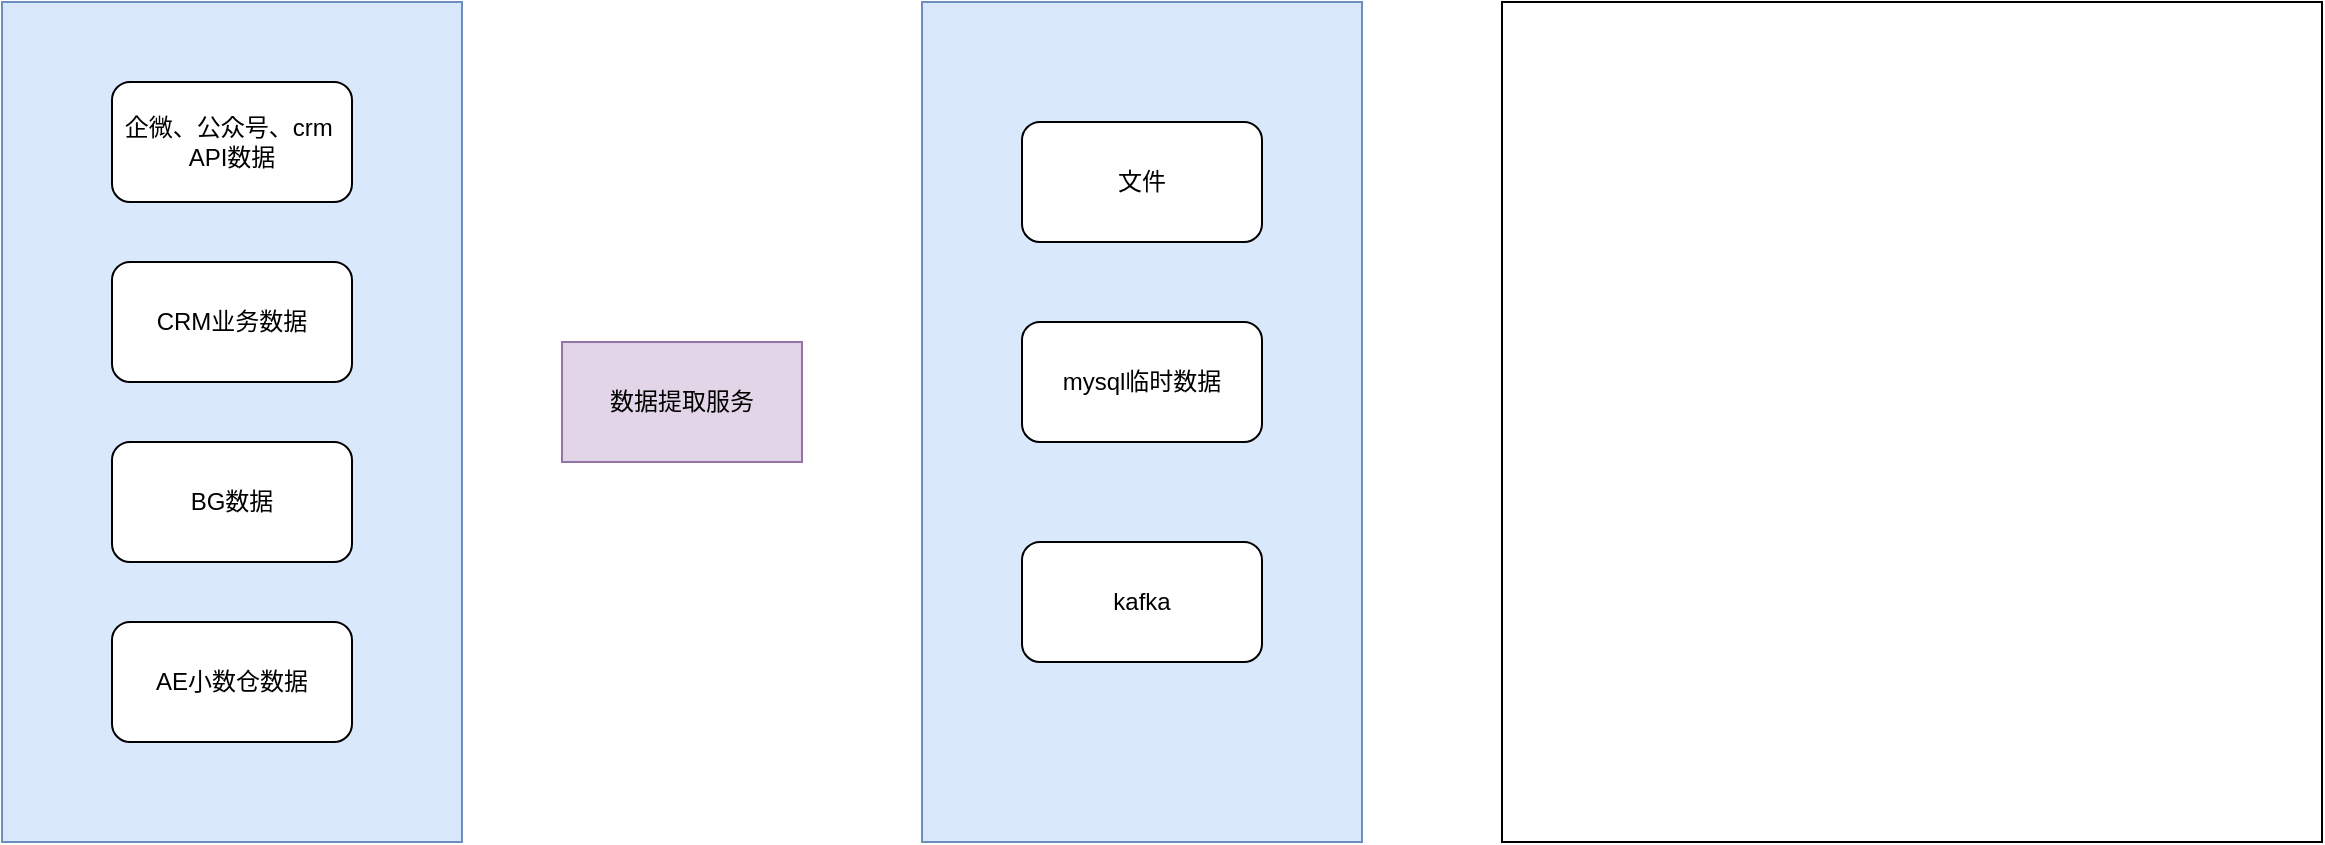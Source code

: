 <mxfile version="23.1.6" type="github">
  <diagram name="第 1 页" id="c-7c_1tNbE0PKbpdtI3S">
    <mxGraphModel dx="1029" dy="574" grid="1" gridSize="10" guides="1" tooltips="1" connect="1" arrows="1" fold="1" page="1" pageScale="1" pageWidth="1700" pageHeight="1100" math="0" shadow="0">
      <root>
        <mxCell id="0" />
        <mxCell id="1" parent="0" />
        <mxCell id="UIdJtbCAdwfRkpfuNcCa-1" value="" style="rounded=0;whiteSpace=wrap;html=1;fillColor=#dae8fc;strokeColor=#6c8ebf;" vertex="1" parent="1">
          <mxGeometry x="100" y="150" width="230" height="420" as="geometry" />
        </mxCell>
        <mxCell id="UIdJtbCAdwfRkpfuNcCa-2" value="企微、公众号、crm&amp;nbsp; API数据" style="rounded=1;whiteSpace=wrap;html=1;" vertex="1" parent="1">
          <mxGeometry x="155" y="190" width="120" height="60" as="geometry" />
        </mxCell>
        <mxCell id="UIdJtbCAdwfRkpfuNcCa-3" value="AE小数仓数据" style="rounded=1;whiteSpace=wrap;html=1;" vertex="1" parent="1">
          <mxGeometry x="155" y="460" width="120" height="60" as="geometry" />
        </mxCell>
        <mxCell id="UIdJtbCAdwfRkpfuNcCa-4" value="BG数据" style="rounded=1;whiteSpace=wrap;html=1;" vertex="1" parent="1">
          <mxGeometry x="155" y="370" width="120" height="60" as="geometry" />
        </mxCell>
        <mxCell id="UIdJtbCAdwfRkpfuNcCa-5" value="CRM业务数据" style="rounded=1;whiteSpace=wrap;html=1;" vertex="1" parent="1">
          <mxGeometry x="155" y="280" width="120" height="60" as="geometry" />
        </mxCell>
        <mxCell id="UIdJtbCAdwfRkpfuNcCa-8" value="数据提取服务" style="rounded=0;whiteSpace=wrap;html=1;fillColor=#e1d5e7;strokeColor=#9673a6;" vertex="1" parent="1">
          <mxGeometry x="380" y="320" width="120" height="60" as="geometry" />
        </mxCell>
        <mxCell id="UIdJtbCAdwfRkpfuNcCa-9" value="" style="rounded=0;whiteSpace=wrap;html=1;fillColor=#dae8fc;strokeColor=#6c8ebf;" vertex="1" parent="1">
          <mxGeometry x="560" y="150" width="220" height="420" as="geometry" />
        </mxCell>
        <mxCell id="UIdJtbCAdwfRkpfuNcCa-10" value="文件" style="rounded=1;whiteSpace=wrap;html=1;" vertex="1" parent="1">
          <mxGeometry x="610" y="210" width="120" height="60" as="geometry" />
        </mxCell>
        <mxCell id="UIdJtbCAdwfRkpfuNcCa-11" value="mysql临时数据" style="rounded=1;whiteSpace=wrap;html=1;" vertex="1" parent="1">
          <mxGeometry x="610" y="310" width="120" height="60" as="geometry" />
        </mxCell>
        <mxCell id="UIdJtbCAdwfRkpfuNcCa-12" value="kafka" style="rounded=1;whiteSpace=wrap;html=1;" vertex="1" parent="1">
          <mxGeometry x="610" y="420" width="120" height="60" as="geometry" />
        </mxCell>
        <mxCell id="UIdJtbCAdwfRkpfuNcCa-14" value="" style="rounded=0;whiteSpace=wrap;html=1;" vertex="1" parent="1">
          <mxGeometry x="850" y="150" width="410" height="420" as="geometry" />
        </mxCell>
      </root>
    </mxGraphModel>
  </diagram>
</mxfile>

